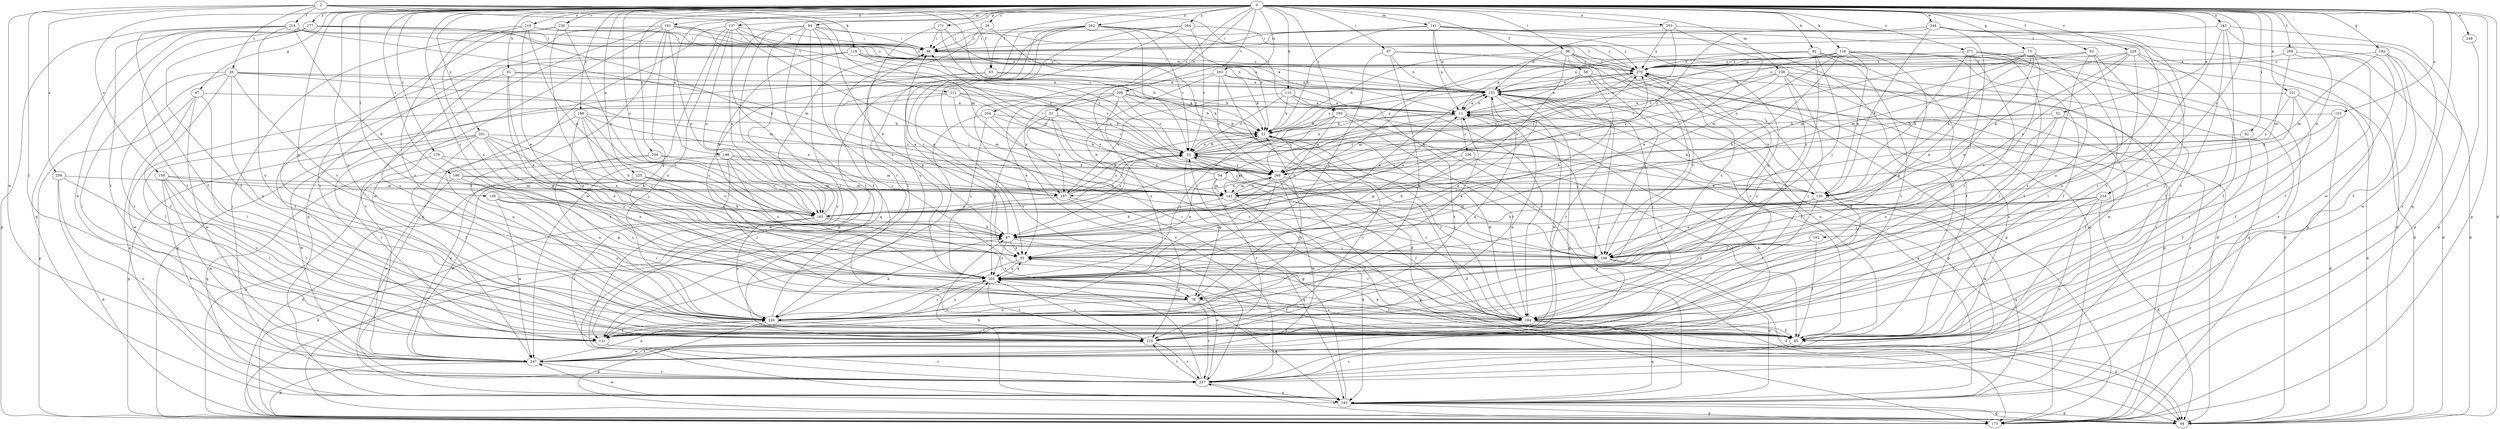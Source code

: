 strict digraph  {
0;
2;
11;
21;
26;
28;
33;
44;
51;
52;
54;
55;
58;
62;
63;
65;
67;
73;
76;
81;
82;
87;
92;
94;
96;
97;
98;
109;
113;
116;
119;
120;
126;
131;
137;
138;
141;
142;
143;
151;
152;
153;
158;
161;
162;
163;
171;
173;
182;
183;
188;
193;
194;
196;
198;
203;
204;
205;
208;
209;
211;
214;
215;
219;
225;
226;
229;
230;
234;
236;
237;
244;
247;
248;
251;
253;
256;
257;
259;
262;
264;
268;
271;
277;
278;
279;
0 -> 26  [label=c];
0 -> 44  [label=d];
0 -> 51  [label=e];
0 -> 52  [label=e];
0 -> 58  [label=f];
0 -> 62  [label=f];
0 -> 63  [label=f];
0 -> 67  [label=g];
0 -> 73  [label=g];
0 -> 76  [label=g];
0 -> 81  [label=h];
0 -> 82  [label=h];
0 -> 92  [label=i];
0 -> 94  [label=i];
0 -> 96  [label=i];
0 -> 97  [label=i];
0 -> 113  [label=k];
0 -> 116  [label=k];
0 -> 126  [label=l];
0 -> 137  [label=m];
0 -> 138  [label=m];
0 -> 141  [label=m];
0 -> 143  [label=n];
0 -> 151  [label=n];
0 -> 153  [label=o];
0 -> 158  [label=o];
0 -> 161  [label=o];
0 -> 162  [label=o];
0 -> 163  [label=o];
0 -> 171  [label=p];
0 -> 173  [label=p];
0 -> 182  [label=q];
0 -> 183  [label=q];
0 -> 188  [label=r];
0 -> 193  [label=r];
0 -> 196  [label=s];
0 -> 198  [label=s];
0 -> 203  [label=s];
0 -> 204  [label=s];
0 -> 205  [label=s];
0 -> 208  [label=t];
0 -> 209  [label=t];
0 -> 219  [label=u];
0 -> 225  [label=u];
0 -> 226  [label=u];
0 -> 229  [label=v];
0 -> 230  [label=v];
0 -> 234  [label=v];
0 -> 244  [label=w];
0 -> 248  [label=x];
0 -> 251  [label=x];
0 -> 253  [label=x];
0 -> 259  [label=y];
0 -> 262  [label=y];
0 -> 264  [label=y];
0 -> 271  [label=z];
0 -> 277  [label=z];
0 -> 278  [label=z];
2 -> 28  [label=c];
2 -> 33  [label=c];
2 -> 63  [label=f];
2 -> 119  [label=k];
2 -> 131  [label=l];
2 -> 142  [label=m];
2 -> 193  [label=r];
2 -> 211  [label=t];
2 -> 214  [label=t];
2 -> 247  [label=w];
2 -> 256  [label=x];
11 -> 21  [label=b];
11 -> 54  [label=e];
11 -> 120  [label=k];
11 -> 152  [label=n];
11 -> 183  [label=q];
11 -> 236  [label=v];
21 -> 33  [label=c];
21 -> 44  [label=d];
21 -> 131  [label=l];
21 -> 194  [label=r];
21 -> 205  [label=s];
21 -> 279  [label=z];
26 -> 98  [label=i];
26 -> 183  [label=q];
26 -> 268  [label=y];
28 -> 65  [label=f];
28 -> 131  [label=l];
28 -> 142  [label=m];
28 -> 152  [label=n];
28 -> 205  [label=s];
28 -> 215  [label=t];
28 -> 226  [label=u];
28 -> 268  [label=y];
33 -> 11  [label=a];
33 -> 21  [label=b];
33 -> 76  [label=g];
33 -> 109  [label=j];
33 -> 142  [label=m];
33 -> 163  [label=o];
33 -> 268  [label=y];
33 -> 279  [label=z];
44 -> 183  [label=q];
44 -> 237  [label=v];
51 -> 21  [label=b];
51 -> 33  [label=c];
51 -> 194  [label=r];
51 -> 205  [label=s];
51 -> 257  [label=x];
52 -> 21  [label=b];
52 -> 65  [label=f];
52 -> 109  [label=j];
52 -> 226  [label=u];
52 -> 268  [label=y];
54 -> 55  [label=e];
54 -> 65  [label=f];
54 -> 98  [label=i];
54 -> 142  [label=m];
54 -> 215  [label=t];
55 -> 205  [label=s];
55 -> 226  [label=u];
58 -> 11  [label=a];
58 -> 55  [label=e];
58 -> 109  [label=j];
58 -> 152  [label=n];
58 -> 173  [label=p];
62 -> 65  [label=f];
62 -> 131  [label=l];
62 -> 152  [label=n];
62 -> 194  [label=r];
62 -> 279  [label=z];
63 -> 21  [label=b];
63 -> 152  [label=n];
63 -> 173  [label=p];
63 -> 205  [label=s];
65 -> 55  [label=e];
65 -> 152  [label=n];
65 -> 205  [label=s];
65 -> 237  [label=v];
67 -> 11  [label=a];
67 -> 131  [label=l];
67 -> 173  [label=p];
67 -> 183  [label=q];
67 -> 247  [label=w];
73 -> 55  [label=e];
73 -> 120  [label=k];
73 -> 142  [label=m];
73 -> 194  [label=r];
73 -> 205  [label=s];
73 -> 268  [label=y];
73 -> 279  [label=z];
76 -> 183  [label=q];
76 -> 194  [label=r];
76 -> 226  [label=u];
76 -> 237  [label=v];
81 -> 33  [label=c];
81 -> 55  [label=e];
81 -> 76  [label=g];
81 -> 152  [label=n];
81 -> 215  [label=t];
82 -> 11  [label=a];
82 -> 65  [label=f];
82 -> 109  [label=j];
82 -> 215  [label=t];
82 -> 226  [label=u];
82 -> 237  [label=v];
82 -> 279  [label=z];
87 -> 55  [label=e];
87 -> 98  [label=i];
87 -> 109  [label=j];
87 -> 152  [label=n];
87 -> 194  [label=r];
87 -> 205  [label=s];
92 -> 33  [label=c];
92 -> 65  [label=f];
94 -> 44  [label=d];
94 -> 87  [label=h];
94 -> 98  [label=i];
94 -> 131  [label=l];
94 -> 163  [label=o];
94 -> 194  [label=r];
94 -> 215  [label=t];
94 -> 237  [label=v];
94 -> 279  [label=z];
96 -> 21  [label=b];
96 -> 44  [label=d];
96 -> 109  [label=j];
96 -> 163  [label=o];
96 -> 183  [label=q];
96 -> 205  [label=s];
96 -> 268  [label=y];
96 -> 279  [label=z];
97 -> 152  [label=n];
97 -> 173  [label=p];
97 -> 205  [label=s];
97 -> 226  [label=u];
97 -> 279  [label=z];
98 -> 279  [label=z];
109 -> 33  [label=c];
109 -> 44  [label=d];
109 -> 76  [label=g];
109 -> 183  [label=q];
113 -> 11  [label=a];
113 -> 21  [label=b];
113 -> 33  [label=c];
113 -> 194  [label=r];
113 -> 215  [label=t];
113 -> 257  [label=x];
116 -> 11  [label=a];
116 -> 33  [label=c];
116 -> 44  [label=d];
116 -> 65  [label=f];
116 -> 76  [label=g];
116 -> 87  [label=h];
116 -> 120  [label=k];
116 -> 142  [label=m];
116 -> 152  [label=n];
116 -> 279  [label=z];
119 -> 21  [label=b];
119 -> 33  [label=c];
119 -> 65  [label=f];
119 -> 87  [label=h];
119 -> 152  [label=n];
119 -> 226  [label=u];
119 -> 279  [label=z];
120 -> 87  [label=h];
120 -> 109  [label=j];
120 -> 152  [label=n];
120 -> 183  [label=q];
120 -> 194  [label=r];
120 -> 247  [label=w];
126 -> 163  [label=o];
126 -> 194  [label=r];
126 -> 205  [label=s];
126 -> 226  [label=u];
126 -> 247  [label=w];
131 -> 11  [label=a];
131 -> 21  [label=b];
131 -> 205  [label=s];
131 -> 237  [label=v];
137 -> 65  [label=f];
137 -> 98  [label=i];
137 -> 109  [label=j];
137 -> 152  [label=n];
137 -> 163  [label=o];
137 -> 183  [label=q];
137 -> 226  [label=u];
137 -> 247  [label=w];
138 -> 33  [label=c];
138 -> 152  [label=n];
138 -> 183  [label=q];
138 -> 194  [label=r];
138 -> 226  [label=u];
138 -> 237  [label=v];
138 -> 247  [label=w];
138 -> 268  [label=y];
141 -> 11  [label=a];
141 -> 21  [label=b];
141 -> 65  [label=f];
141 -> 76  [label=g];
141 -> 98  [label=i];
141 -> 152  [label=n];
141 -> 173  [label=p];
142 -> 65  [label=f];
142 -> 87  [label=h];
142 -> 109  [label=j];
142 -> 183  [label=q];
142 -> 268  [label=y];
142 -> 279  [label=z];
143 -> 65  [label=f];
143 -> 98  [label=i];
143 -> 109  [label=j];
143 -> 173  [label=p];
143 -> 215  [label=t];
143 -> 247  [label=w];
151 -> 11  [label=a];
151 -> 44  [label=d];
151 -> 65  [label=f];
151 -> 120  [label=k];
151 -> 268  [label=y];
152 -> 11  [label=a];
152 -> 65  [label=f];
152 -> 76  [label=g];
152 -> 142  [label=m];
152 -> 173  [label=p];
152 -> 183  [label=q];
152 -> 194  [label=r];
152 -> 215  [label=t];
152 -> 247  [label=w];
153 -> 21  [label=b];
153 -> 44  [label=d];
153 -> 109  [label=j];
153 -> 194  [label=r];
158 -> 55  [label=e];
158 -> 131  [label=l];
158 -> 142  [label=m];
158 -> 215  [label=t];
158 -> 237  [label=v];
158 -> 247  [label=w];
161 -> 65  [label=f];
161 -> 76  [label=g];
161 -> 98  [label=i];
161 -> 152  [label=n];
161 -> 163  [label=o];
161 -> 183  [label=q];
161 -> 237  [label=v];
161 -> 247  [label=w];
161 -> 268  [label=y];
162 -> 65  [label=f];
162 -> 109  [label=j];
162 -> 205  [label=s];
163 -> 11  [label=a];
163 -> 33  [label=c];
163 -> 44  [label=d];
163 -> 87  [label=h];
163 -> 98  [label=i];
163 -> 131  [label=l];
163 -> 194  [label=r];
163 -> 226  [label=u];
171 -> 21  [label=b];
171 -> 98  [label=i];
171 -> 205  [label=s];
171 -> 268  [label=y];
173 -> 279  [label=z];
182 -> 44  [label=d];
182 -> 65  [label=f];
182 -> 142  [label=m];
182 -> 247  [label=w];
182 -> 279  [label=z];
183 -> 33  [label=c];
183 -> 44  [label=d];
183 -> 87  [label=h];
183 -> 173  [label=p];
183 -> 247  [label=w];
188 -> 21  [label=b];
188 -> 55  [label=e];
188 -> 87  [label=h];
188 -> 109  [label=j];
188 -> 163  [label=o];
188 -> 226  [label=u];
188 -> 257  [label=x];
193 -> 21  [label=b];
193 -> 87  [label=h];
193 -> 109  [label=j];
193 -> 163  [label=o];
193 -> 173  [label=p];
193 -> 194  [label=r];
193 -> 268  [label=y];
194 -> 21  [label=b];
194 -> 33  [label=c];
194 -> 44  [label=d];
194 -> 65  [label=f];
194 -> 183  [label=q];
194 -> 215  [label=t];
196 -> 76  [label=g];
196 -> 142  [label=m];
196 -> 247  [label=w];
196 -> 257  [label=x];
198 -> 142  [label=m];
198 -> 163  [label=o];
198 -> 194  [label=r];
198 -> 205  [label=s];
198 -> 247  [label=w];
198 -> 268  [label=y];
203 -> 21  [label=b];
203 -> 44  [label=d];
203 -> 87  [label=h];
203 -> 152  [label=n];
203 -> 226  [label=u];
203 -> 268  [label=y];
204 -> 21  [label=b];
204 -> 131  [label=l];
204 -> 194  [label=r];
204 -> 205  [label=s];
204 -> 268  [label=y];
205 -> 11  [label=a];
205 -> 55  [label=e];
205 -> 65  [label=f];
205 -> 76  [label=g];
205 -> 152  [label=n];
205 -> 215  [label=t];
205 -> 226  [label=u];
205 -> 279  [label=z];
208 -> 11  [label=a];
208 -> 21  [label=b];
208 -> 33  [label=c];
208 -> 55  [label=e];
208 -> 109  [label=j];
208 -> 120  [label=k];
208 -> 237  [label=v];
208 -> 257  [label=x];
209 -> 44  [label=d];
209 -> 65  [label=f];
209 -> 142  [label=m];
209 -> 279  [label=z];
211 -> 11  [label=a];
211 -> 33  [label=c];
211 -> 120  [label=k];
211 -> 131  [label=l];
211 -> 142  [label=m];
211 -> 247  [label=w];
214 -> 11  [label=a];
214 -> 65  [label=f];
214 -> 87  [label=h];
214 -> 98  [label=i];
214 -> 142  [label=m];
214 -> 173  [label=p];
214 -> 215  [label=t];
214 -> 226  [label=u];
215 -> 205  [label=s];
215 -> 237  [label=v];
215 -> 247  [label=w];
219 -> 55  [label=e];
219 -> 98  [label=i];
219 -> 163  [label=o];
219 -> 205  [label=s];
219 -> 226  [label=u];
219 -> 279  [label=z];
225 -> 44  [label=d];
225 -> 87  [label=h];
225 -> 142  [label=m];
225 -> 163  [label=o];
225 -> 247  [label=w];
226 -> 11  [label=a];
226 -> 44  [label=d];
226 -> 87  [label=h];
226 -> 98  [label=i];
226 -> 131  [label=l];
226 -> 205  [label=s];
226 -> 215  [label=t];
229 -> 65  [label=f];
229 -> 120  [label=k];
229 -> 142  [label=m];
229 -> 163  [label=o];
229 -> 194  [label=r];
229 -> 226  [label=u];
229 -> 279  [label=z];
230 -> 98  [label=i];
230 -> 109  [label=j];
230 -> 163  [label=o];
230 -> 215  [label=t];
230 -> 237  [label=v];
234 -> 44  [label=d];
234 -> 55  [label=e];
234 -> 109  [label=j];
234 -> 131  [label=l];
234 -> 163  [label=o];
234 -> 237  [label=v];
236 -> 65  [label=f];
236 -> 87  [label=h];
236 -> 268  [label=y];
237 -> 11  [label=a];
237 -> 55  [label=e];
237 -> 183  [label=q];
237 -> 205  [label=s];
237 -> 215  [label=t];
244 -> 98  [label=i];
244 -> 109  [label=j];
244 -> 120  [label=k];
244 -> 152  [label=n];
244 -> 215  [label=t];
244 -> 226  [label=u];
244 -> 237  [label=v];
244 -> 268  [label=y];
247 -> 152  [label=n];
247 -> 173  [label=p];
247 -> 215  [label=t];
247 -> 226  [label=u];
247 -> 237  [label=v];
247 -> 279  [label=z];
248 -> 173  [label=p];
251 -> 33  [label=c];
251 -> 55  [label=e];
251 -> 65  [label=f];
251 -> 87  [label=h];
251 -> 109  [label=j];
251 -> 131  [label=l];
251 -> 173  [label=p];
251 -> 205  [label=s];
251 -> 247  [label=w];
253 -> 33  [label=c];
253 -> 44  [label=d];
253 -> 55  [label=e];
253 -> 98  [label=i];
253 -> 279  [label=z];
256 -> 44  [label=d];
256 -> 142  [label=m];
256 -> 226  [label=u];
256 -> 237  [label=v];
257 -> 21  [label=b];
257 -> 33  [label=c];
257 -> 163  [label=o];
257 -> 183  [label=q];
257 -> 215  [label=t];
259 -> 163  [label=o];
259 -> 173  [label=p];
259 -> 226  [label=u];
259 -> 268  [label=y];
262 -> 11  [label=a];
262 -> 33  [label=c];
262 -> 55  [label=e];
262 -> 98  [label=i];
262 -> 120  [label=k];
262 -> 131  [label=l];
262 -> 173  [label=p];
262 -> 226  [label=u];
262 -> 279  [label=z];
264 -> 33  [label=c];
264 -> 55  [label=e];
264 -> 98  [label=i];
264 -> 237  [label=v];
264 -> 279  [label=z];
268 -> 87  [label=h];
268 -> 120  [label=k];
268 -> 142  [label=m];
268 -> 173  [label=p];
268 -> 205  [label=s];
268 -> 247  [label=w];
268 -> 257  [label=x];
268 -> 279  [label=z];
271 -> 44  [label=d];
271 -> 55  [label=e];
271 -> 120  [label=k];
271 -> 131  [label=l];
271 -> 194  [label=r];
271 -> 215  [label=t];
271 -> 279  [label=z];
277 -> 65  [label=f];
277 -> 98  [label=i];
277 -> 183  [label=q];
277 -> 215  [label=t];
277 -> 247  [label=w];
277 -> 257  [label=x];
277 -> 279  [label=z];
278 -> 183  [label=q];
278 -> 205  [label=s];
278 -> 268  [label=y];
279 -> 152  [label=n];
279 -> 194  [label=r];
279 -> 215  [label=t];
279 -> 268  [label=y];
}
